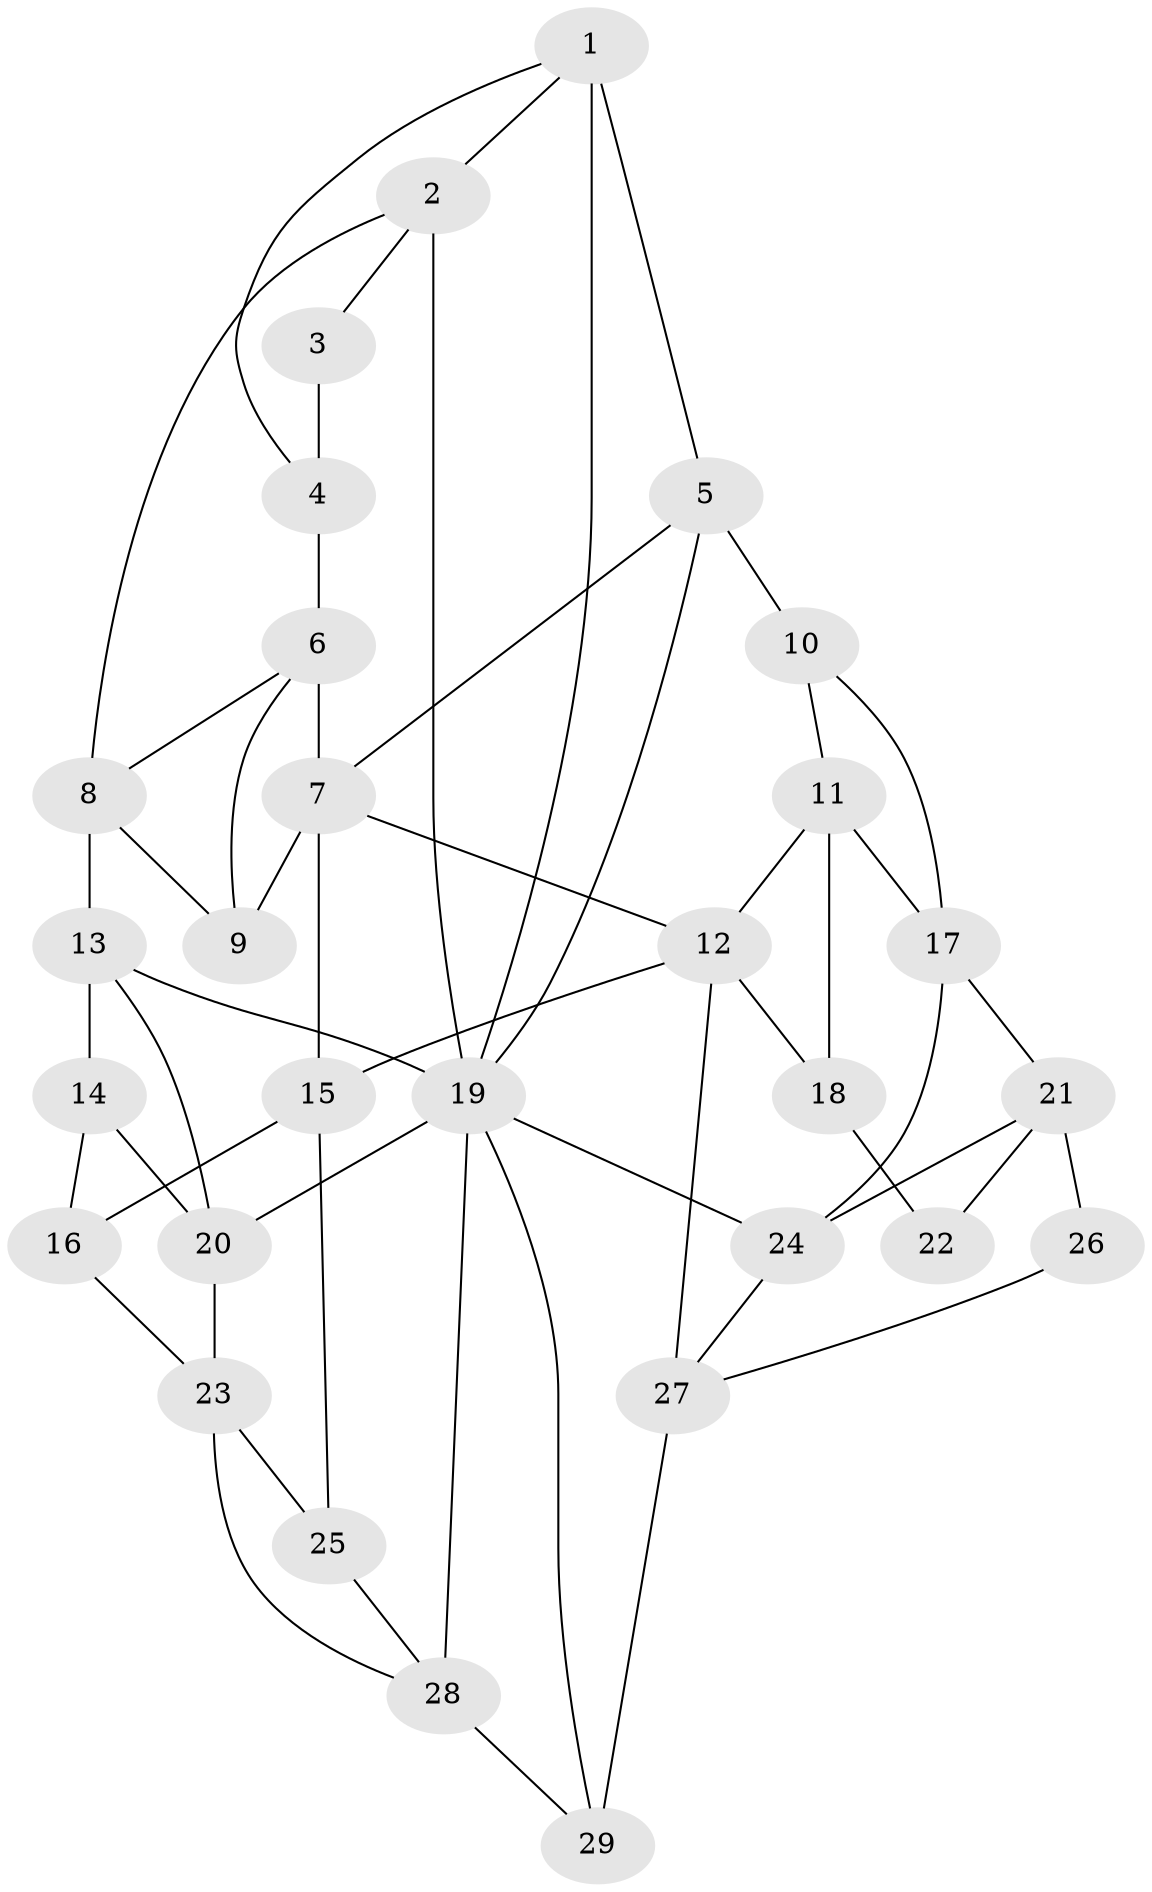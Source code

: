 // original degree distribution, {3: 0.031914893617021274, 6: 0.22340425531914893, 5: 0.5212765957446809, 4: 0.22340425531914893}
// Generated by graph-tools (version 1.1) at 2025/54/03/04/25 22:54:39]
// undirected, 29 vertices, 54 edges
graph export_dot {
  node [color=gray90,style=filled];
  1;
  2;
  3;
  4;
  5;
  6;
  7;
  8;
  9;
  10;
  11;
  12;
  13;
  14;
  15;
  16;
  17;
  18;
  19;
  20;
  21;
  22;
  23;
  24;
  25;
  26;
  27;
  28;
  29;
  1 -- 2 [weight=1.0];
  1 -- 4 [weight=1.0];
  1 -- 5 [weight=2.0];
  1 -- 19 [weight=1.0];
  2 -- 3 [weight=1.0];
  2 -- 8 [weight=1.0];
  2 -- 19 [weight=3.0];
  3 -- 4 [weight=3.0];
  4 -- 6 [weight=2.0];
  5 -- 7 [weight=1.0];
  5 -- 10 [weight=2.0];
  5 -- 19 [weight=1.0];
  6 -- 7 [weight=1.0];
  6 -- 8 [weight=1.0];
  6 -- 9 [weight=1.0];
  7 -- 9 [weight=2.0];
  7 -- 12 [weight=1.0];
  7 -- 15 [weight=1.0];
  8 -- 9 [weight=1.0];
  8 -- 13 [weight=1.0];
  10 -- 11 [weight=1.0];
  10 -- 17 [weight=1.0];
  11 -- 12 [weight=1.0];
  11 -- 17 [weight=1.0];
  11 -- 18 [weight=3.0];
  12 -- 15 [weight=1.0];
  12 -- 18 [weight=1.0];
  12 -- 27 [weight=2.0];
  13 -- 14 [weight=1.0];
  13 -- 19 [weight=1.0];
  13 -- 20 [weight=2.0];
  14 -- 16 [weight=1.0];
  14 -- 20 [weight=2.0];
  15 -- 16 [weight=1.0];
  15 -- 25 [weight=2.0];
  16 -- 23 [weight=2.0];
  17 -- 21 [weight=1.0];
  17 -- 24 [weight=1.0];
  18 -- 22 [weight=2.0];
  19 -- 20 [weight=1.0];
  19 -- 24 [weight=1.0];
  19 -- 28 [weight=3.0];
  19 -- 29 [weight=1.0];
  20 -- 23 [weight=1.0];
  21 -- 22 [weight=2.0];
  21 -- 24 [weight=1.0];
  21 -- 26 [weight=2.0];
  23 -- 25 [weight=2.0];
  23 -- 28 [weight=1.0];
  24 -- 27 [weight=1.0];
  25 -- 28 [weight=2.0];
  26 -- 27 [weight=1.0];
  27 -- 29 [weight=2.0];
  28 -- 29 [weight=1.0];
}
